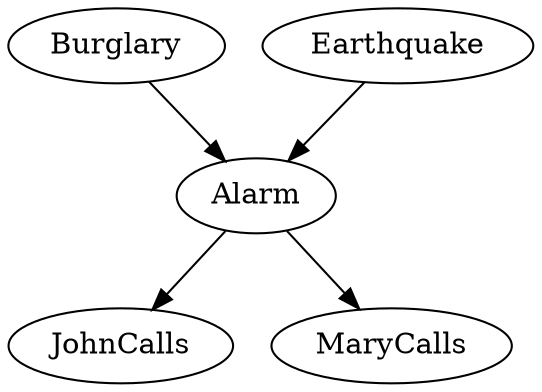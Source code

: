 digraph G {
    "Burglary" -> "Alarm";
    "Earthquake" -> "Alarm";
    "Alarm" -> "JohnCalls";
    "Alarm" -> "MaryCalls";
}
